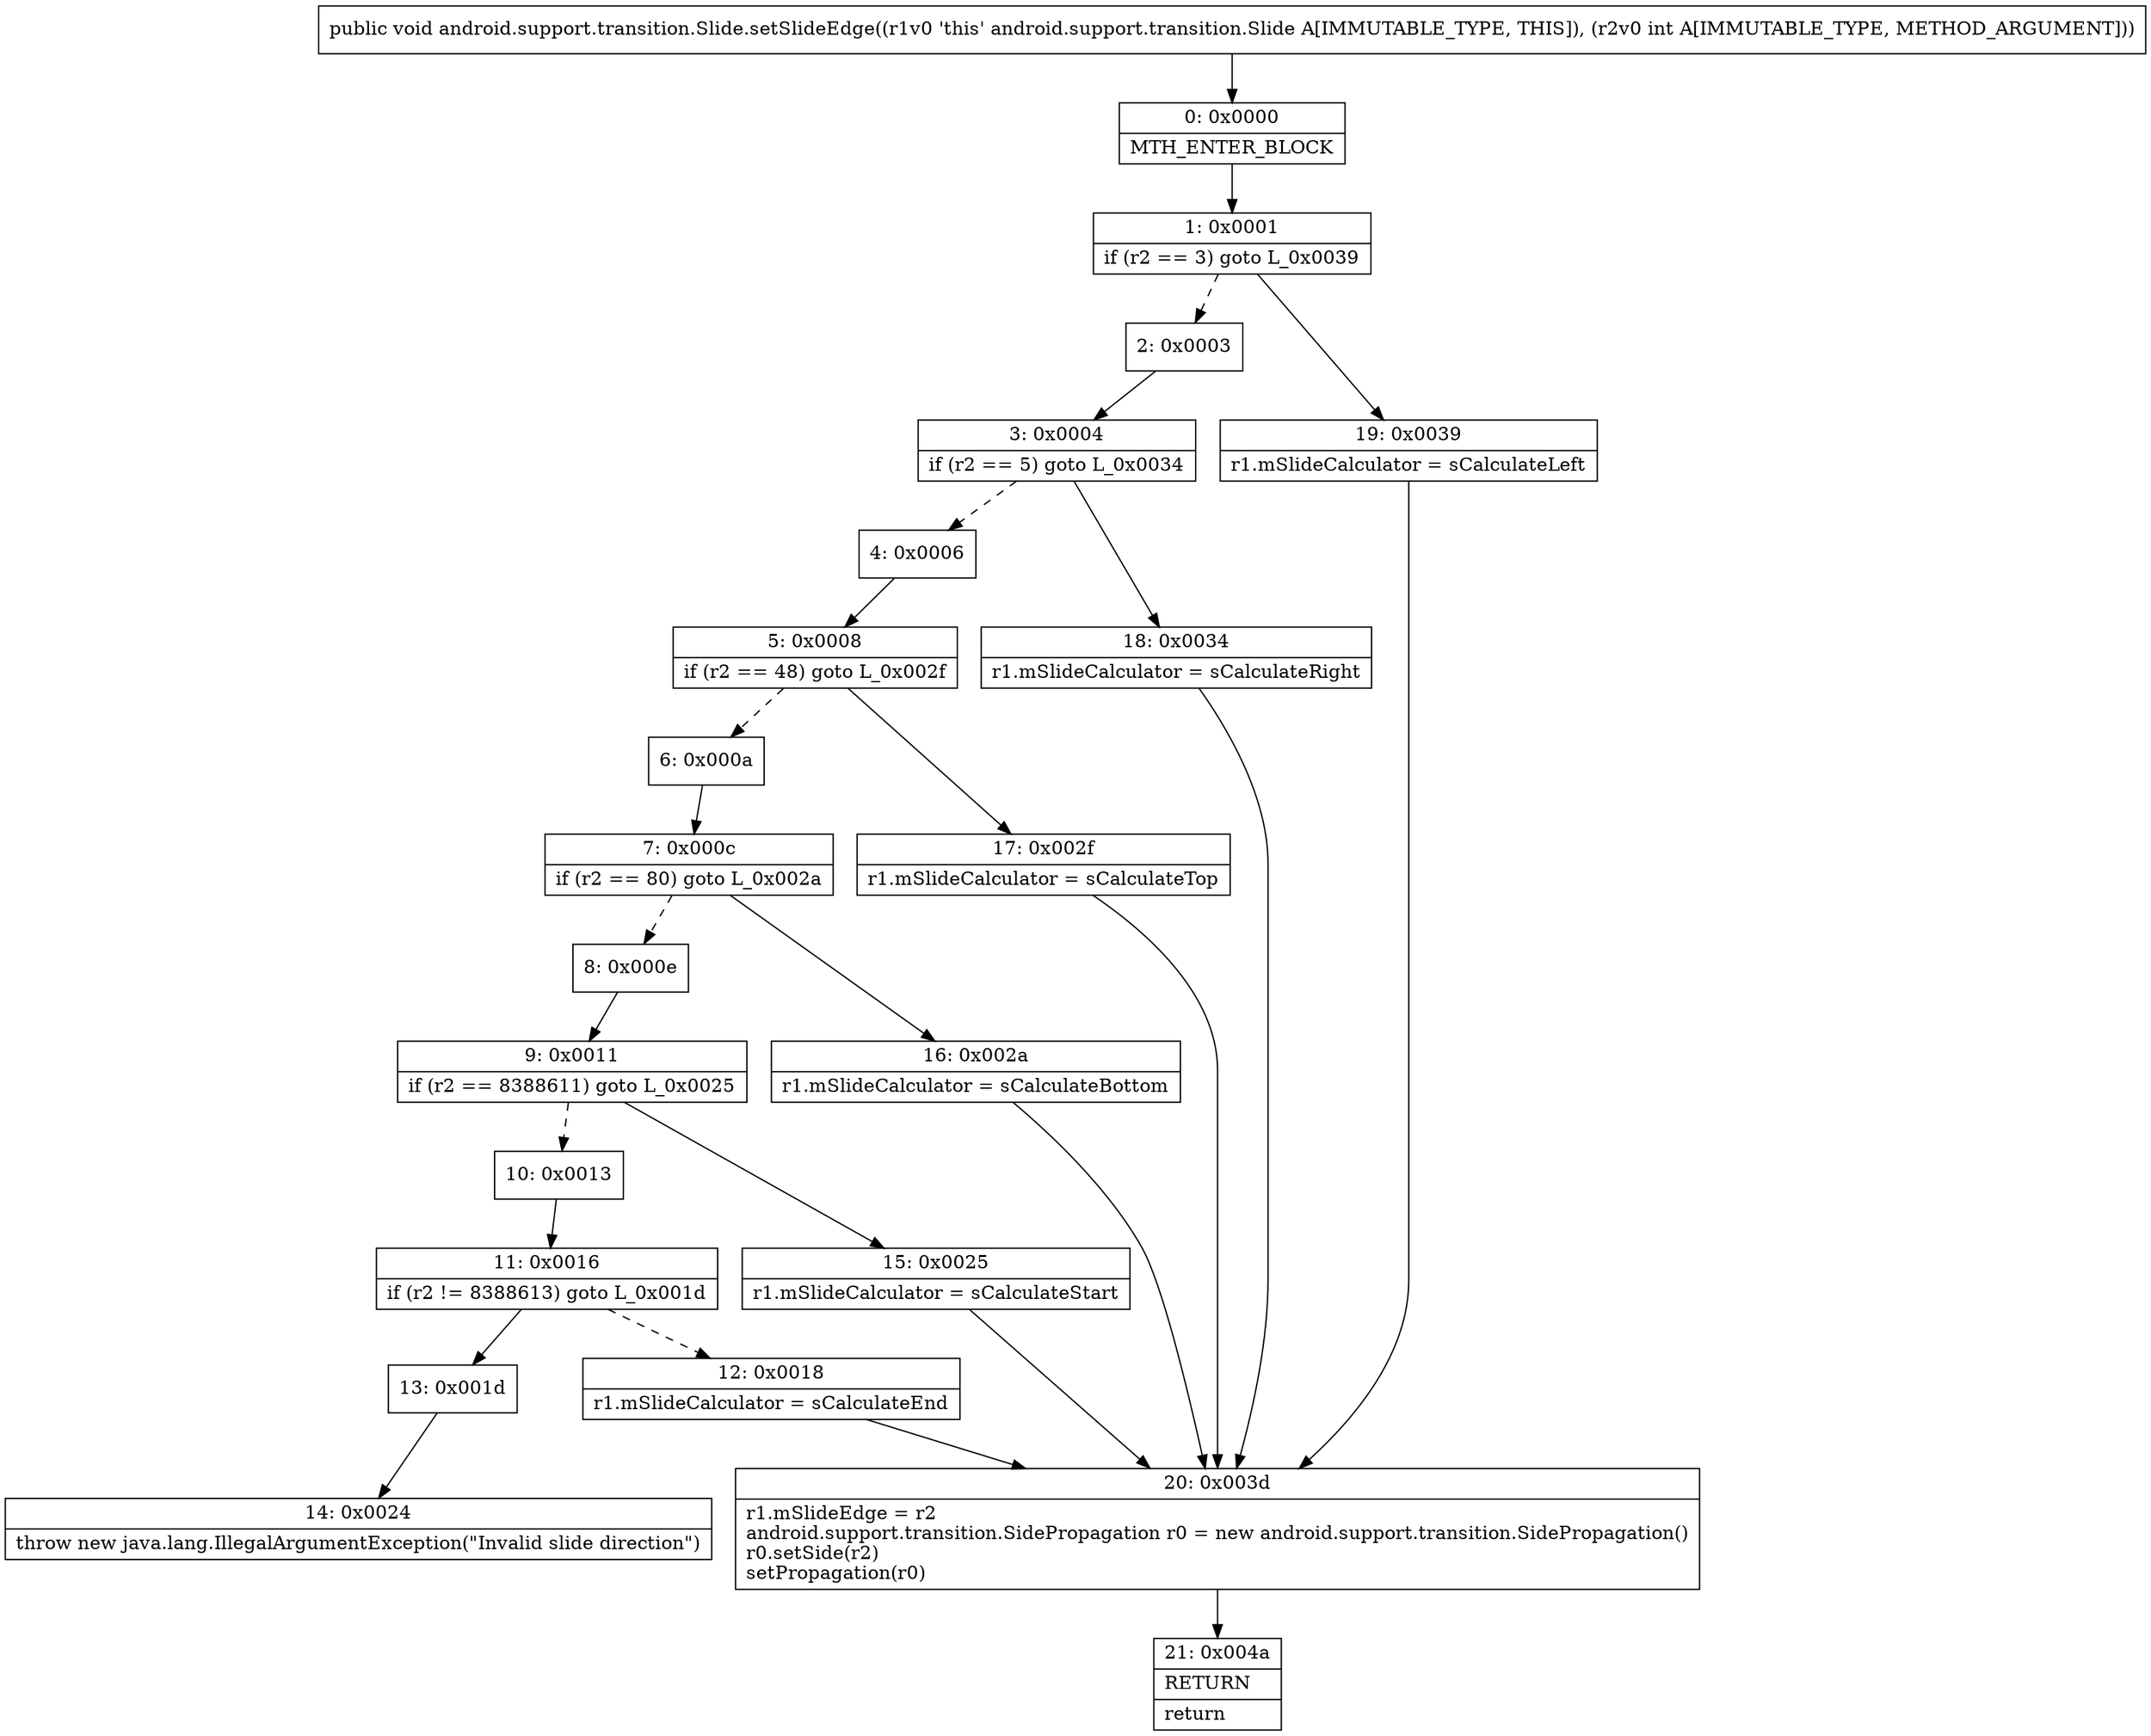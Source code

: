 digraph "CFG forandroid.support.transition.Slide.setSlideEdge(I)V" {
Node_0 [shape=record,label="{0\:\ 0x0000|MTH_ENTER_BLOCK\l}"];
Node_1 [shape=record,label="{1\:\ 0x0001|if (r2 == 3) goto L_0x0039\l}"];
Node_2 [shape=record,label="{2\:\ 0x0003}"];
Node_3 [shape=record,label="{3\:\ 0x0004|if (r2 == 5) goto L_0x0034\l}"];
Node_4 [shape=record,label="{4\:\ 0x0006}"];
Node_5 [shape=record,label="{5\:\ 0x0008|if (r2 == 48) goto L_0x002f\l}"];
Node_6 [shape=record,label="{6\:\ 0x000a}"];
Node_7 [shape=record,label="{7\:\ 0x000c|if (r2 == 80) goto L_0x002a\l}"];
Node_8 [shape=record,label="{8\:\ 0x000e}"];
Node_9 [shape=record,label="{9\:\ 0x0011|if (r2 == 8388611) goto L_0x0025\l}"];
Node_10 [shape=record,label="{10\:\ 0x0013}"];
Node_11 [shape=record,label="{11\:\ 0x0016|if (r2 != 8388613) goto L_0x001d\l}"];
Node_12 [shape=record,label="{12\:\ 0x0018|r1.mSlideCalculator = sCalculateEnd\l}"];
Node_13 [shape=record,label="{13\:\ 0x001d}"];
Node_14 [shape=record,label="{14\:\ 0x0024|throw new java.lang.IllegalArgumentException(\"Invalid slide direction\")\l}"];
Node_15 [shape=record,label="{15\:\ 0x0025|r1.mSlideCalculator = sCalculateStart\l}"];
Node_16 [shape=record,label="{16\:\ 0x002a|r1.mSlideCalculator = sCalculateBottom\l}"];
Node_17 [shape=record,label="{17\:\ 0x002f|r1.mSlideCalculator = sCalculateTop\l}"];
Node_18 [shape=record,label="{18\:\ 0x0034|r1.mSlideCalculator = sCalculateRight\l}"];
Node_19 [shape=record,label="{19\:\ 0x0039|r1.mSlideCalculator = sCalculateLeft\l}"];
Node_20 [shape=record,label="{20\:\ 0x003d|r1.mSlideEdge = r2\landroid.support.transition.SidePropagation r0 = new android.support.transition.SidePropagation()\lr0.setSide(r2)\lsetPropagation(r0)\l}"];
Node_21 [shape=record,label="{21\:\ 0x004a|RETURN\l|return\l}"];
MethodNode[shape=record,label="{public void android.support.transition.Slide.setSlideEdge((r1v0 'this' android.support.transition.Slide A[IMMUTABLE_TYPE, THIS]), (r2v0 int A[IMMUTABLE_TYPE, METHOD_ARGUMENT])) }"];
MethodNode -> Node_0;
Node_0 -> Node_1;
Node_1 -> Node_2[style=dashed];
Node_1 -> Node_19;
Node_2 -> Node_3;
Node_3 -> Node_4[style=dashed];
Node_3 -> Node_18;
Node_4 -> Node_5;
Node_5 -> Node_6[style=dashed];
Node_5 -> Node_17;
Node_6 -> Node_7;
Node_7 -> Node_8[style=dashed];
Node_7 -> Node_16;
Node_8 -> Node_9;
Node_9 -> Node_10[style=dashed];
Node_9 -> Node_15;
Node_10 -> Node_11;
Node_11 -> Node_12[style=dashed];
Node_11 -> Node_13;
Node_12 -> Node_20;
Node_13 -> Node_14;
Node_15 -> Node_20;
Node_16 -> Node_20;
Node_17 -> Node_20;
Node_18 -> Node_20;
Node_19 -> Node_20;
Node_20 -> Node_21;
}

